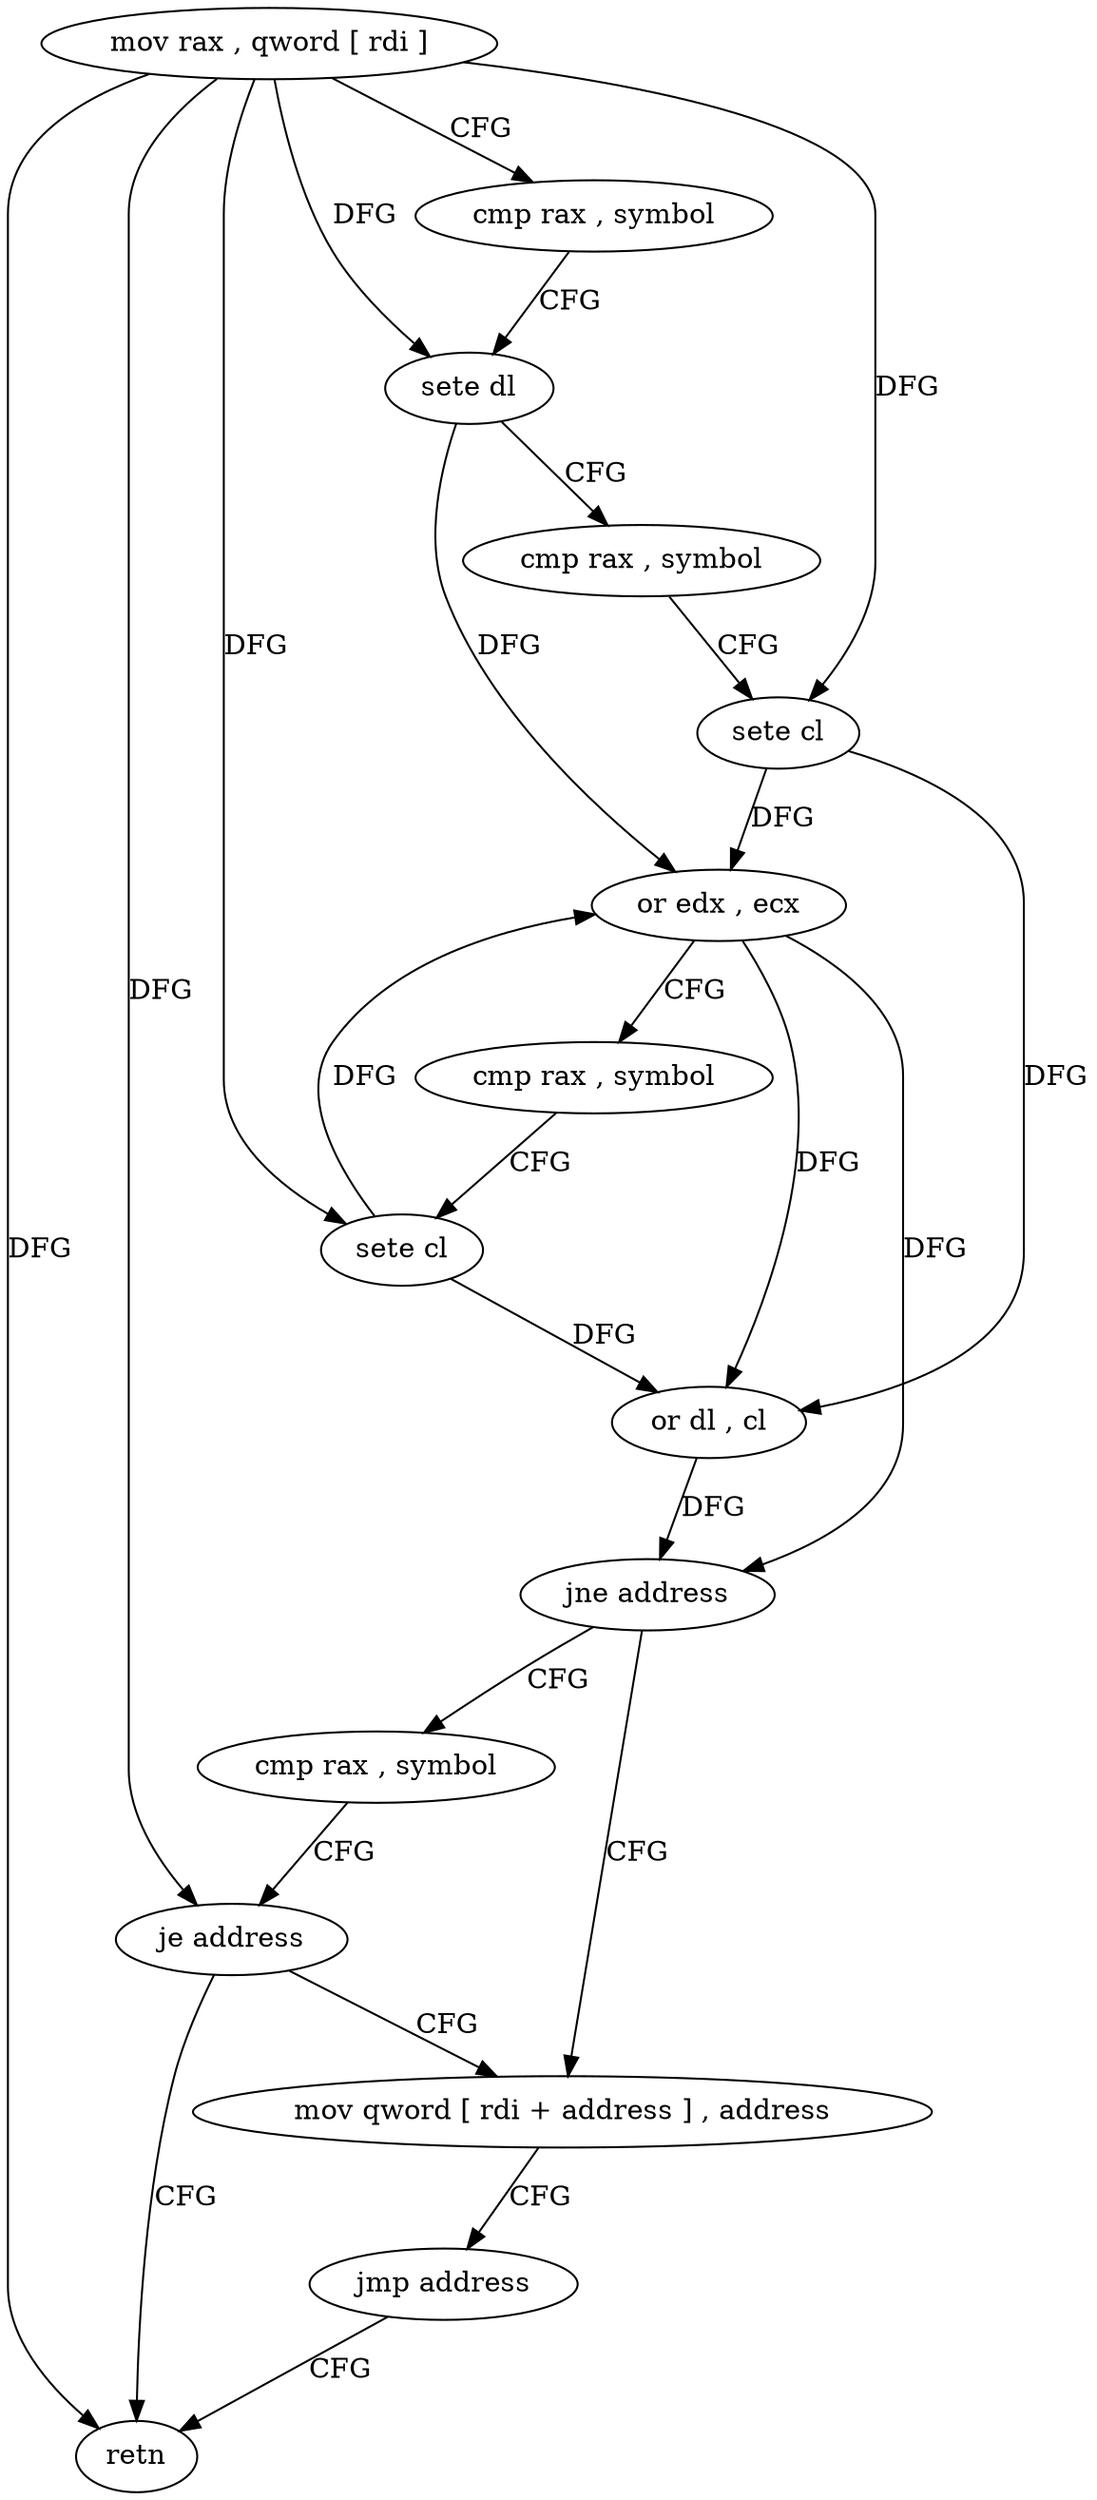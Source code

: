 digraph "func" {
"4228317" [label = "mov rax , qword [ rdi ]" ]
"4228320" [label = "cmp rax , symbol" ]
"4228326" [label = "sete dl" ]
"4228329" [label = "cmp rax , symbol" ]
"4228335" [label = "sete cl" ]
"4228338" [label = "or edx , ecx" ]
"4228340" [label = "cmp rax , symbol" ]
"4228346" [label = "sete cl" ]
"4228349" [label = "or dl , cl" ]
"4228351" [label = "jne address" ]
"4228363" [label = "mov qword [ rdi + address ] , address" ]
"4228353" [label = "cmp rax , symbol" ]
"4228371" [label = "jmp address" ]
"4228361" [label = "retn" ]
"4228359" [label = "je address" ]
"4228317" -> "4228320" [ label = "CFG" ]
"4228317" -> "4228326" [ label = "DFG" ]
"4228317" -> "4228335" [ label = "DFG" ]
"4228317" -> "4228346" [ label = "DFG" ]
"4228317" -> "4228359" [ label = "DFG" ]
"4228317" -> "4228361" [ label = "DFG" ]
"4228320" -> "4228326" [ label = "CFG" ]
"4228326" -> "4228329" [ label = "CFG" ]
"4228326" -> "4228338" [ label = "DFG" ]
"4228329" -> "4228335" [ label = "CFG" ]
"4228335" -> "4228338" [ label = "DFG" ]
"4228335" -> "4228349" [ label = "DFG" ]
"4228338" -> "4228340" [ label = "CFG" ]
"4228338" -> "4228349" [ label = "DFG" ]
"4228338" -> "4228351" [ label = "DFG" ]
"4228340" -> "4228346" [ label = "CFG" ]
"4228346" -> "4228349" [ label = "DFG" ]
"4228346" -> "4228338" [ label = "DFG" ]
"4228349" -> "4228351" [ label = "DFG" ]
"4228351" -> "4228363" [ label = "CFG" ]
"4228351" -> "4228353" [ label = "CFG" ]
"4228363" -> "4228371" [ label = "CFG" ]
"4228353" -> "4228359" [ label = "CFG" ]
"4228371" -> "4228361" [ label = "CFG" ]
"4228359" -> "4228363" [ label = "CFG" ]
"4228359" -> "4228361" [ label = "CFG" ]
}
